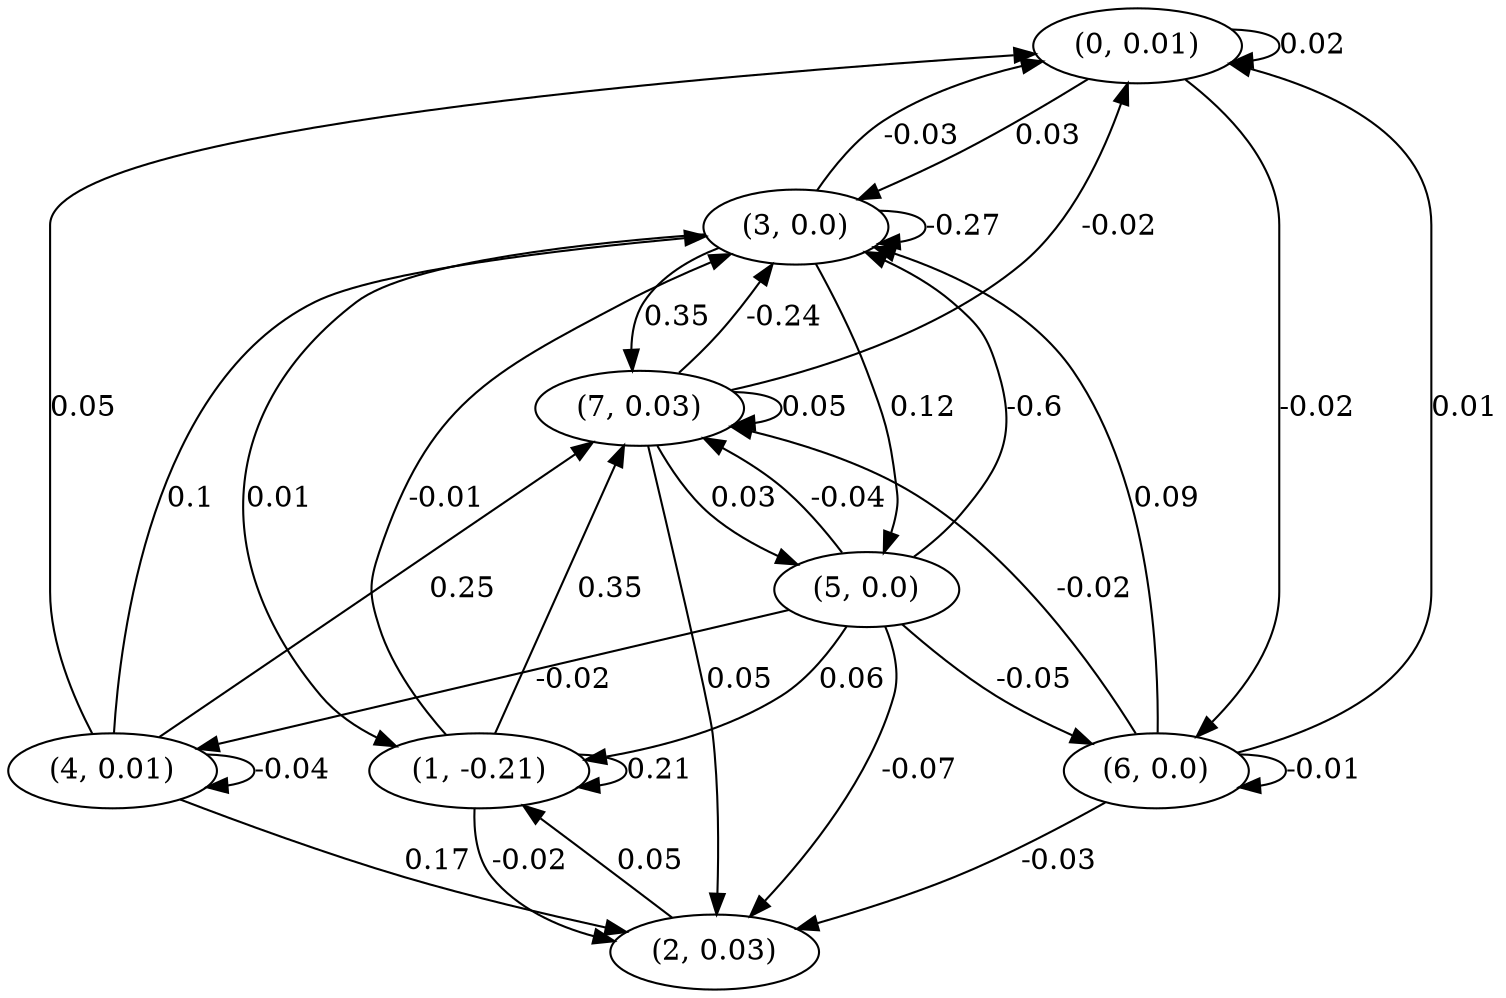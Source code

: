 digraph {
    0 [ label = "(0, 0.01)" ]
    1 [ label = "(1, -0.21)" ]
    2 [ label = "(2, 0.03)" ]
    3 [ label = "(3, 0.0)" ]
    4 [ label = "(4, 0.01)" ]
    5 [ label = "(5, 0.0)" ]
    6 [ label = "(6, 0.0)" ]
    7 [ label = "(7, 0.03)" ]
    0 -> 0 [ label = "0.02" ]
    1 -> 1 [ label = "0.21" ]
    3 -> 3 [ label = "-0.27" ]
    4 -> 4 [ label = "-0.04" ]
    6 -> 6 [ label = "-0.01" ]
    7 -> 7 [ label = "0.05" ]
    3 -> 0 [ label = "-0.03" ]
    4 -> 0 [ label = "0.05" ]
    6 -> 0 [ label = "0.01" ]
    7 -> 0 [ label = "-0.02" ]
    2 -> 1 [ label = "0.05" ]
    3 -> 1 [ label = "0.01" ]
    5 -> 1 [ label = "0.06" ]
    1 -> 2 [ label = "-0.02" ]
    4 -> 2 [ label = "0.17" ]
    5 -> 2 [ label = "-0.07" ]
    6 -> 2 [ label = "-0.03" ]
    7 -> 2 [ label = "0.05" ]
    0 -> 3 [ label = "0.03" ]
    1 -> 3 [ label = "-0.01" ]
    4 -> 3 [ label = "0.1" ]
    5 -> 3 [ label = "-0.6" ]
    6 -> 3 [ label = "0.09" ]
    7 -> 3 [ label = "-0.24" ]
    5 -> 4 [ label = "-0.02" ]
    3 -> 5 [ label = "0.12" ]
    7 -> 5 [ label = "0.03" ]
    0 -> 6 [ label = "-0.02" ]
    5 -> 6 [ label = "-0.05" ]
    1 -> 7 [ label = "0.35" ]
    3 -> 7 [ label = "0.35" ]
    4 -> 7 [ label = "0.25" ]
    5 -> 7 [ label = "-0.04" ]
    6 -> 7 [ label = "-0.02" ]
}

